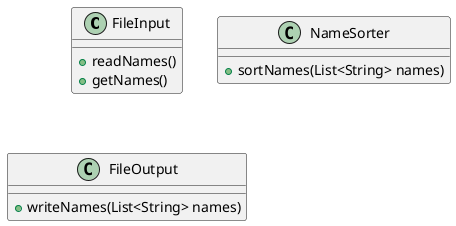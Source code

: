 @startuml

class FileInput {
  +readNames()
  +getNames()
}

class NameSorter {
  +sortNames(List<String> names)
}

class FileOutput {
  +writeNames(List<String> names)
}


@enduml